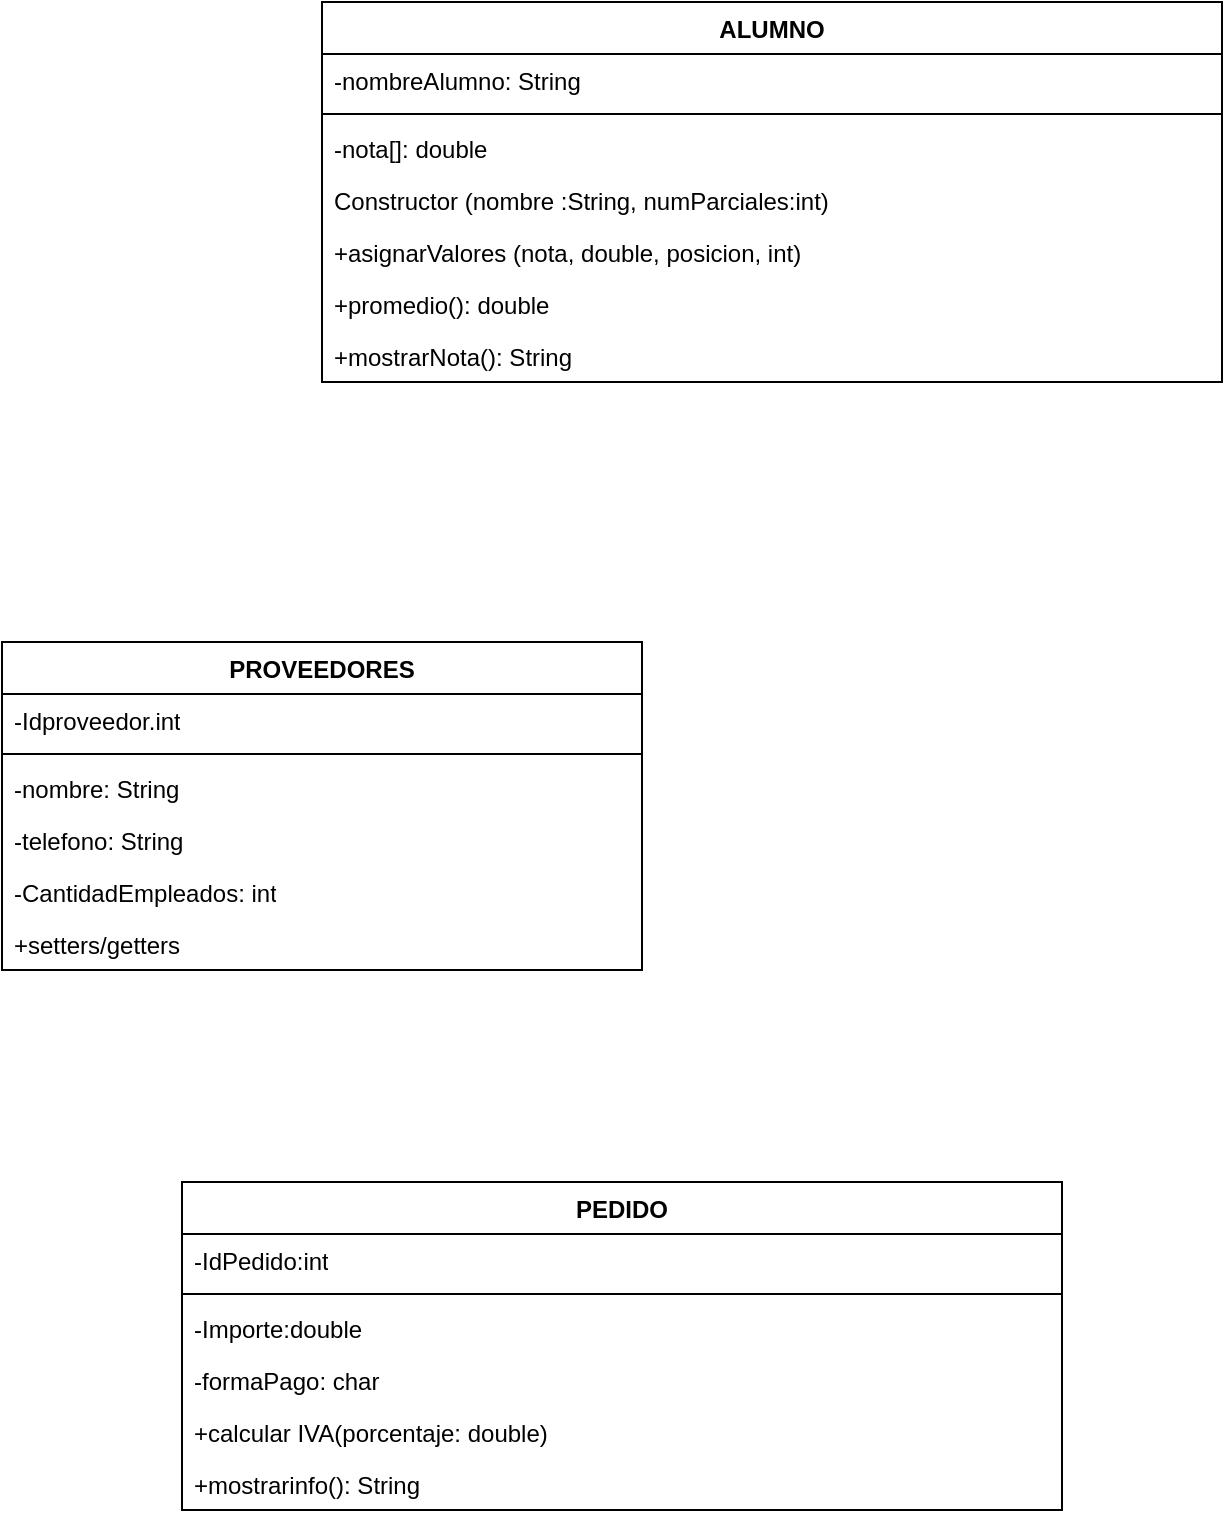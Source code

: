 <mxfile version="22.0.8" type="github">
  <diagram name="Página-1" id="fBiC5mcvAbMxCuCcT9bF">
    <mxGraphModel dx="1106" dy="613" grid="1" gridSize="10" guides="1" tooltips="1" connect="1" arrows="1" fold="1" page="1" pageScale="1" pageWidth="827" pageHeight="1169" math="0" shadow="0">
      <root>
        <mxCell id="0" />
        <mxCell id="1" parent="0" />
        <mxCell id="xNBhRWESigiDom9JUOcs-1" value="PROVEEDORES" style="swimlane;fontStyle=1;align=center;verticalAlign=top;childLayout=stackLayout;horizontal=1;startSize=26;horizontalStack=0;resizeParent=1;resizeParentMax=0;resizeLast=0;collapsible=1;marginBottom=0;whiteSpace=wrap;html=1;" parent="1" vertex="1">
          <mxGeometry x="170" y="460" width="320" height="164" as="geometry" />
        </mxCell>
        <mxCell id="xNBhRWESigiDom9JUOcs-2" value="-Idproveedor.int" style="text;strokeColor=none;fillColor=none;align=left;verticalAlign=top;spacingLeft=4;spacingRight=4;overflow=hidden;rotatable=0;points=[[0,0.5],[1,0.5]];portConstraint=eastwest;whiteSpace=wrap;html=1;" parent="xNBhRWESigiDom9JUOcs-1" vertex="1">
          <mxGeometry y="26" width="320" height="26" as="geometry" />
        </mxCell>
        <mxCell id="xNBhRWESigiDom9JUOcs-3" value="" style="line;strokeWidth=1;fillColor=none;align=left;verticalAlign=middle;spacingTop=-1;spacingLeft=3;spacingRight=3;rotatable=0;labelPosition=right;points=[];portConstraint=eastwest;strokeColor=inherit;" parent="xNBhRWESigiDom9JUOcs-1" vertex="1">
          <mxGeometry y="52" width="320" height="8" as="geometry" />
        </mxCell>
        <mxCell id="xNBhRWESigiDom9JUOcs-4" value="-nombre: String&lt;br&gt;" style="text;strokeColor=none;fillColor=none;align=left;verticalAlign=top;spacingLeft=4;spacingRight=4;overflow=hidden;rotatable=0;points=[[0,0.5],[1,0.5]];portConstraint=eastwest;whiteSpace=wrap;html=1;" parent="xNBhRWESigiDom9JUOcs-1" vertex="1">
          <mxGeometry y="60" width="320" height="26" as="geometry" />
        </mxCell>
        <mxCell id="xNBhRWESigiDom9JUOcs-5" value="-telefono: String" style="text;strokeColor=none;fillColor=none;align=left;verticalAlign=top;spacingLeft=4;spacingRight=4;overflow=hidden;rotatable=0;points=[[0,0.5],[1,0.5]];portConstraint=eastwest;whiteSpace=wrap;html=1;" parent="xNBhRWESigiDom9JUOcs-1" vertex="1">
          <mxGeometry y="86" width="320" height="26" as="geometry" />
        </mxCell>
        <mxCell id="xNBhRWESigiDom9JUOcs-6" value="-CantidadEmpleados: int" style="text;strokeColor=none;fillColor=none;align=left;verticalAlign=top;spacingLeft=4;spacingRight=4;overflow=hidden;rotatable=0;points=[[0,0.5],[1,0.5]];portConstraint=eastwest;whiteSpace=wrap;html=1;" parent="xNBhRWESigiDom9JUOcs-1" vertex="1">
          <mxGeometry y="112" width="320" height="26" as="geometry" />
        </mxCell>
        <mxCell id="xNBhRWESigiDom9JUOcs-7" value="+setters/getters" style="text;strokeColor=none;fillColor=none;align=left;verticalAlign=top;spacingLeft=4;spacingRight=4;overflow=hidden;rotatable=0;points=[[0,0.5],[1,0.5]];portConstraint=eastwest;whiteSpace=wrap;html=1;" parent="xNBhRWESigiDom9JUOcs-1" vertex="1">
          <mxGeometry y="138" width="320" height="26" as="geometry" />
        </mxCell>
        <mxCell id="xNBhRWESigiDom9JUOcs-8" value="PEDIDO" style="swimlane;fontStyle=1;align=center;verticalAlign=top;childLayout=stackLayout;horizontal=1;startSize=26;horizontalStack=0;resizeParent=1;resizeParentMax=0;resizeLast=0;collapsible=1;marginBottom=0;whiteSpace=wrap;html=1;" parent="1" vertex="1">
          <mxGeometry x="260" y="730" width="440" height="164" as="geometry" />
        </mxCell>
        <mxCell id="xNBhRWESigiDom9JUOcs-9" value="-IdPedido:int" style="text;strokeColor=none;fillColor=none;align=left;verticalAlign=top;spacingLeft=4;spacingRight=4;overflow=hidden;rotatable=0;points=[[0,0.5],[1,0.5]];portConstraint=eastwest;whiteSpace=wrap;html=1;" parent="xNBhRWESigiDom9JUOcs-8" vertex="1">
          <mxGeometry y="26" width="440" height="26" as="geometry" />
        </mxCell>
        <mxCell id="xNBhRWESigiDom9JUOcs-10" value="" style="line;strokeWidth=1;fillColor=none;align=left;verticalAlign=middle;spacingTop=-1;spacingLeft=3;spacingRight=3;rotatable=0;labelPosition=right;points=[];portConstraint=eastwest;strokeColor=inherit;" parent="xNBhRWESigiDom9JUOcs-8" vertex="1">
          <mxGeometry y="52" width="440" height="8" as="geometry" />
        </mxCell>
        <mxCell id="xNBhRWESigiDom9JUOcs-11" value="-Importe:double" style="text;strokeColor=none;fillColor=none;align=left;verticalAlign=top;spacingLeft=4;spacingRight=4;overflow=hidden;rotatable=0;points=[[0,0.5],[1,0.5]];portConstraint=eastwest;whiteSpace=wrap;html=1;" parent="xNBhRWESigiDom9JUOcs-8" vertex="1">
          <mxGeometry y="60" width="440" height="26" as="geometry" />
        </mxCell>
        <mxCell id="xNBhRWESigiDom9JUOcs-12" value="-formaPago: char" style="text;strokeColor=none;fillColor=none;align=left;verticalAlign=top;spacingLeft=4;spacingRight=4;overflow=hidden;rotatable=0;points=[[0,0.5],[1,0.5]];portConstraint=eastwest;whiteSpace=wrap;html=1;" parent="xNBhRWESigiDom9JUOcs-8" vertex="1">
          <mxGeometry y="86" width="440" height="26" as="geometry" />
        </mxCell>
        <mxCell id="xNBhRWESigiDom9JUOcs-13" value="+calcular IVA(porcentaje: double)" style="text;strokeColor=none;fillColor=none;align=left;verticalAlign=top;spacingLeft=4;spacingRight=4;overflow=hidden;rotatable=0;points=[[0,0.5],[1,0.5]];portConstraint=eastwest;whiteSpace=wrap;html=1;" parent="xNBhRWESigiDom9JUOcs-8" vertex="1">
          <mxGeometry y="112" width="440" height="26" as="geometry" />
        </mxCell>
        <mxCell id="xNBhRWESigiDom9JUOcs-14" value="+mostrarinfo(): String" style="text;strokeColor=none;fillColor=none;align=left;verticalAlign=top;spacingLeft=4;spacingRight=4;overflow=hidden;rotatable=0;points=[[0,0.5],[1,0.5]];portConstraint=eastwest;whiteSpace=wrap;html=1;" parent="xNBhRWESigiDom9JUOcs-8" vertex="1">
          <mxGeometry y="138" width="440" height="26" as="geometry" />
        </mxCell>
        <mxCell id="0WyKBjJQumyq5Wk-RngF-1" value="ALUMNO" style="swimlane;fontStyle=1;align=center;verticalAlign=top;childLayout=stackLayout;horizontal=1;startSize=26;horizontalStack=0;resizeParent=1;resizeParentMax=0;resizeLast=0;collapsible=1;marginBottom=0;whiteSpace=wrap;html=1;" vertex="1" parent="1">
          <mxGeometry x="330" y="140" width="450" height="190" as="geometry" />
        </mxCell>
        <mxCell id="0WyKBjJQumyq5Wk-RngF-2" value="-nombreAlumno: String" style="text;strokeColor=none;fillColor=none;align=left;verticalAlign=top;spacingLeft=4;spacingRight=4;overflow=hidden;rotatable=0;points=[[0,0.5],[1,0.5]];portConstraint=eastwest;whiteSpace=wrap;html=1;" vertex="1" parent="0WyKBjJQumyq5Wk-RngF-1">
          <mxGeometry y="26" width="450" height="26" as="geometry" />
        </mxCell>
        <mxCell id="0WyKBjJQumyq5Wk-RngF-3" value="" style="line;strokeWidth=1;fillColor=none;align=left;verticalAlign=middle;spacingTop=-1;spacingLeft=3;spacingRight=3;rotatable=0;labelPosition=right;points=[];portConstraint=eastwest;strokeColor=inherit;" vertex="1" parent="0WyKBjJQumyq5Wk-RngF-1">
          <mxGeometry y="52" width="450" height="8" as="geometry" />
        </mxCell>
        <mxCell id="0WyKBjJQumyq5Wk-RngF-4" value="-nota[]: double&lt;br&gt;" style="text;strokeColor=none;fillColor=none;align=left;verticalAlign=top;spacingLeft=4;spacingRight=4;overflow=hidden;rotatable=0;points=[[0,0.5],[1,0.5]];portConstraint=eastwest;whiteSpace=wrap;html=1;" vertex="1" parent="0WyKBjJQumyq5Wk-RngF-1">
          <mxGeometry y="60" width="450" height="26" as="geometry" />
        </mxCell>
        <mxCell id="0WyKBjJQumyq5Wk-RngF-6" value="Constructor (nombre :String, numParciales:int)" style="text;strokeColor=none;fillColor=none;align=left;verticalAlign=top;spacingLeft=4;spacingRight=4;overflow=hidden;rotatable=0;points=[[0,0.5],[1,0.5]];portConstraint=eastwest;whiteSpace=wrap;html=1;" vertex="1" parent="0WyKBjJQumyq5Wk-RngF-1">
          <mxGeometry y="86" width="450" height="26" as="geometry" />
        </mxCell>
        <mxCell id="0WyKBjJQumyq5Wk-RngF-7" value="+asignarValores (nota, double, posicion, int)" style="text;strokeColor=none;fillColor=none;align=left;verticalAlign=top;spacingLeft=4;spacingRight=4;overflow=hidden;rotatable=0;points=[[0,0.5],[1,0.5]];portConstraint=eastwest;whiteSpace=wrap;html=1;" vertex="1" parent="0WyKBjJQumyq5Wk-RngF-1">
          <mxGeometry y="112" width="450" height="26" as="geometry" />
        </mxCell>
        <mxCell id="0WyKBjJQumyq5Wk-RngF-8" value="+promedio(): double" style="text;strokeColor=none;fillColor=none;align=left;verticalAlign=top;spacingLeft=4;spacingRight=4;overflow=hidden;rotatable=0;points=[[0,0.5],[1,0.5]];portConstraint=eastwest;whiteSpace=wrap;html=1;" vertex="1" parent="0WyKBjJQumyq5Wk-RngF-1">
          <mxGeometry y="138" width="450" height="26" as="geometry" />
        </mxCell>
        <mxCell id="0WyKBjJQumyq5Wk-RngF-9" value="+mostrarNota(): String" style="text;strokeColor=none;fillColor=none;align=left;verticalAlign=top;spacingLeft=4;spacingRight=4;overflow=hidden;rotatable=0;points=[[0,0.5],[1,0.5]];portConstraint=eastwest;whiteSpace=wrap;html=1;" vertex="1" parent="0WyKBjJQumyq5Wk-RngF-1">
          <mxGeometry y="164" width="450" height="26" as="geometry" />
        </mxCell>
      </root>
    </mxGraphModel>
  </diagram>
</mxfile>
